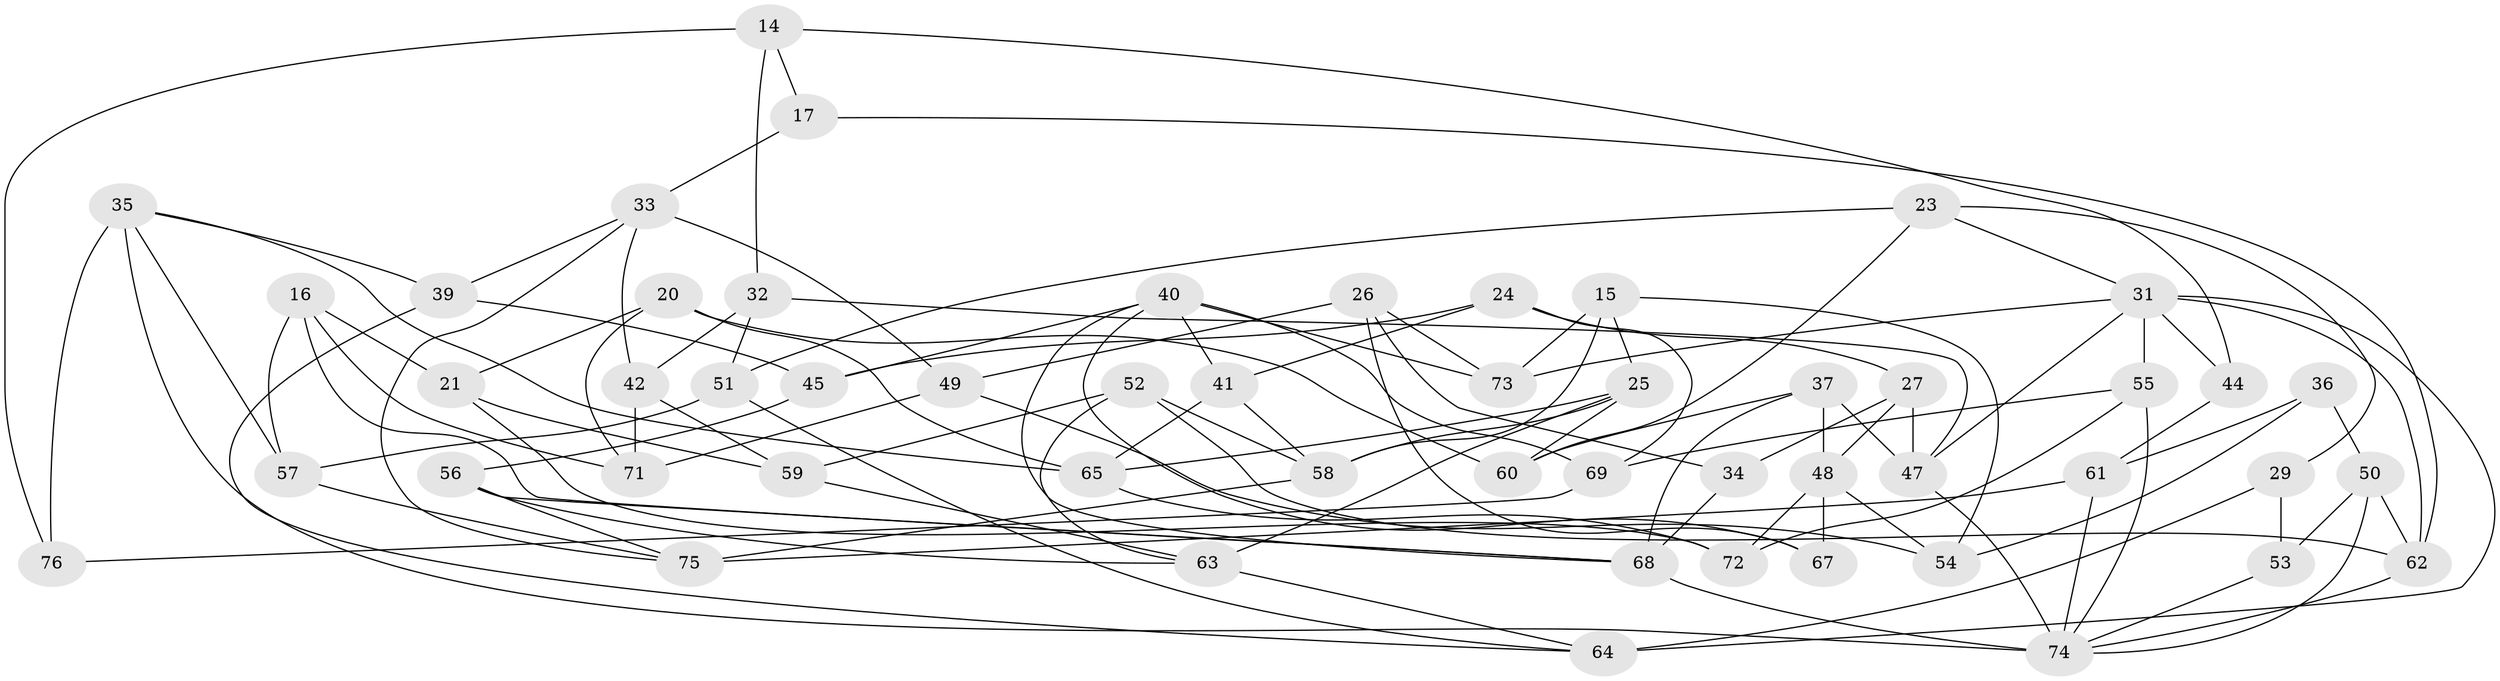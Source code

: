 // original degree distribution, {4: 1.0}
// Generated by graph-tools (version 1.1) at 2025/01/03/04/25 22:01:42]
// undirected, 53 vertices, 113 edges
graph export_dot {
graph [start="1"]
  node [color=gray90,style=filled];
  14;
  15;
  16;
  17;
  20;
  21;
  23;
  24;
  25 [super="+13"];
  26;
  27;
  29;
  31 [super="+12"];
  32;
  33 [super="+1"];
  34;
  35 [super="+8"];
  36;
  37;
  39;
  40 [super="+10"];
  41;
  42;
  44;
  45;
  47 [super="+30"];
  48 [super="+11"];
  49;
  50 [super="+22"];
  51;
  52;
  53;
  54;
  55 [super="+18"];
  56;
  57;
  58 [super="+5"];
  59;
  60;
  61 [super="+4"];
  62 [super="+46"];
  63 [super="+43"];
  64 [super="+2"];
  65 [super="+19"];
  67;
  68 [super="+66"];
  69;
  71;
  72 [super="+70"];
  73;
  74 [super="+6+38+7"];
  75 [super="+28"];
  76;
  14 -- 44;
  14 -- 76;
  14 -- 17;
  14 -- 32;
  15 -- 58;
  15 -- 25;
  15 -- 54;
  15 -- 73;
  16 -- 71;
  16 -- 21;
  16 -- 57;
  16 -- 68;
  17 -- 62;
  17 -- 33 [weight=2];
  20 -- 21;
  20 -- 60;
  20 -- 71;
  20 -- 65;
  21 -- 72;
  21 -- 59;
  23 -- 51;
  23 -- 29;
  23 -- 60;
  23 -- 31;
  24 -- 27;
  24 -- 45;
  24 -- 41;
  24 -- 69;
  25 -- 63 [weight=2];
  25 -- 65;
  25 -- 58;
  25 -- 60;
  26 -- 34;
  26 -- 67;
  26 -- 49;
  26 -- 73;
  27 -- 34;
  27 -- 47;
  27 -- 48;
  29 -- 53;
  29 -- 64 [weight=2];
  31 -- 55 [weight=2];
  31 -- 44;
  31 -- 73;
  31 -- 64;
  31 -- 62;
  31 -- 47;
  32 -- 47;
  32 -- 42;
  32 -- 51;
  33 -- 49;
  33 -- 39;
  33 -- 42;
  33 -- 75;
  34 -- 68 [weight=2];
  35 -- 76 [weight=2];
  35 -- 39;
  35 -- 65;
  35 -- 57;
  35 -- 74;
  36 -- 54;
  36 -- 61 [weight=2];
  36 -- 50;
  37 -- 60;
  37 -- 68;
  37 -- 48;
  37 -- 47;
  39 -- 45;
  39 -- 64;
  40 -- 45;
  40 -- 73;
  40 -- 68;
  40 -- 41;
  40 -- 67;
  40 -- 69;
  41 -- 58;
  41 -- 65;
  42 -- 59;
  42 -- 71;
  44 -- 61 [weight=2];
  45 -- 56;
  47 -- 74 [weight=2];
  48 -- 54;
  48 -- 67 [weight=2];
  48 -- 72;
  49 -- 71;
  49 -- 54;
  50 -- 53 [weight=2];
  50 -- 62 [weight=2];
  50 -- 74;
  51 -- 64;
  51 -- 57;
  52 -- 62;
  52 -- 59;
  52 -- 58;
  52 -- 63;
  53 -- 74;
  55 -- 72 [weight=2];
  55 -- 74;
  55 -- 69;
  56 -- 68;
  56 -- 75;
  56 -- 63;
  57 -- 75;
  58 -- 75 [weight=2];
  59 -- 63;
  61 -- 74;
  61 -- 75;
  62 -- 74;
  63 -- 64;
  65 -- 72 [weight=2];
  68 -- 74 [weight=2];
  69 -- 76;
}
